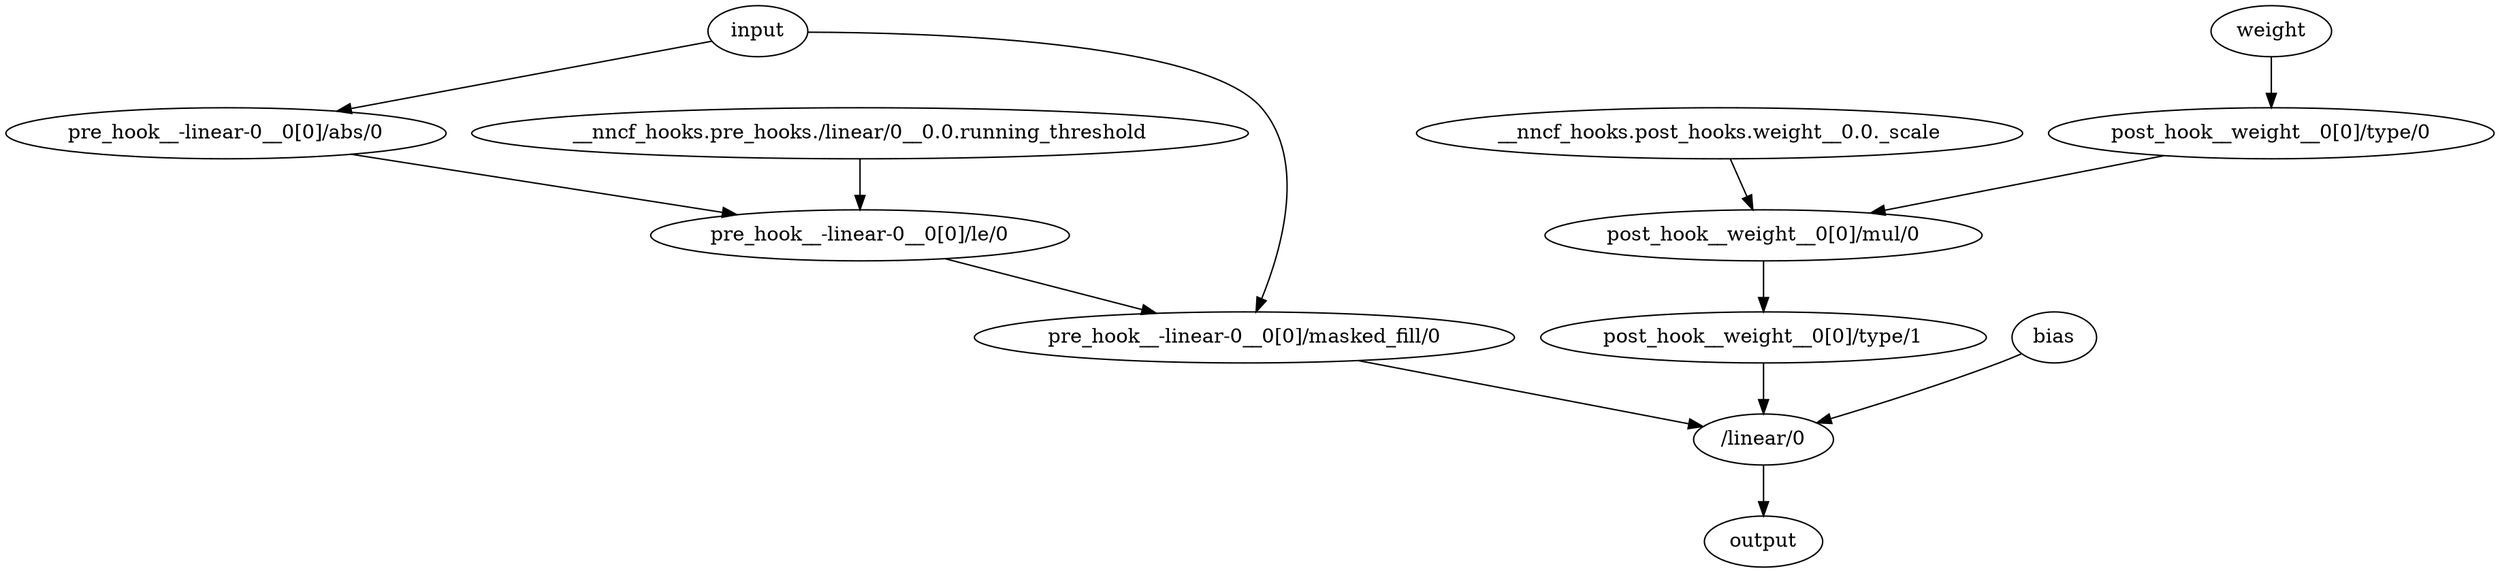 strict digraph {
input [id=0, type="nncf_model_input", metatype=PTInputNoopMetatype];
weight [id=1, type="nncf_model_const", metatype=PTConstNoopMetatype];
"__nncf_hooks.post_hooks.weight__0.0._scale" [id=2, type="nncf_model_const", metatype=PTConstNoopMetatype];
"post_hook__weight__0[0]/type/0" [id=3, type=type, metatype=UnknownMetatype];
"post_hook__weight__0[0]/mul/0" [id=4, type=mul, metatype=PTMulMetatype];
"post_hook__weight__0[0]/type/1" [id=5, type=type, metatype=UnknownMetatype];
bias [id=6, type="nncf_model_const", metatype=PTConstNoopMetatype];
"pre_hook__-linear-0__0[0]/abs/0" [id=7, type=abs, metatype=PTAbsMetatype];
"__nncf_hooks.pre_hooks./linear/0__0.0.running_threshold" [id=8, type="nncf_model_const", metatype=PTConstNoopMetatype];
"pre_hook__-linear-0__0[0]/le/0" [id=9, type=le, metatype=UnknownMetatype];
"pre_hook__-linear-0__0[0]/masked_fill/0" [id=10, type="masked_fill", metatype=PTScatterMetatype];
"/linear/0" [id=11, type=linear, metatype=PTLinearMetatype];
output [id=12, type="nncf_model_output", metatype=PTOutputNoopMetatype];
input -> "pre_hook__-linear-0__0[0]/abs/0" [dtype=float, shape="(2, 4)", out_port_id=0, in_port_id=0];
input -> "pre_hook__-linear-0__0[0]/masked_fill/0" [dtype=float, shape="(2, 4)", out_port_id=0, in_port_id=0];
weight -> "post_hook__weight__0[0]/type/0" [dtype=int, shape="(2, 4)", out_port_id=0, in_port_id=0];
"__nncf_hooks.post_hooks.weight__0.0._scale" -> "post_hook__weight__0[0]/mul/0" [dtype=float, shape="(2, 1)", out_port_id=0, in_port_id=1];
"post_hook__weight__0[0]/type/0" -> "post_hook__weight__0[0]/mul/0" [dtype=float, shape="(2, 4)", out_port_id=0, in_port_id=0];
"post_hook__weight__0[0]/mul/0" -> "post_hook__weight__0[0]/type/1" [dtype=float, shape="(2, 4)", out_port_id=0, in_port_id=0];
"post_hook__weight__0[0]/type/1" -> "/linear/0" [dtype=float, shape="(2, 4)", out_port_id=0, in_port_id=1];
bias -> "/linear/0" [dtype=float, shape="(2,)", out_port_id=0, in_port_id=2];
"pre_hook__-linear-0__0[0]/abs/0" -> "pre_hook__-linear-0__0[0]/le/0" [dtype=float, shape="(2, 4)", out_port_id=0, in_port_id=0];
"__nncf_hooks.pre_hooks./linear/0__0.0.running_threshold" -> "pre_hook__-linear-0__0[0]/le/0" [dtype=float, shape="()", out_port_id=0, in_port_id=1];
"pre_hook__-linear-0__0[0]/le/0" -> "pre_hook__-linear-0__0[0]/masked_fill/0" [dtype=int, shape="(2, 4)", out_port_id=0, in_port_id=1];
"pre_hook__-linear-0__0[0]/masked_fill/0" -> "/linear/0" [dtype=float, shape="(2, 4)", out_port_id=0, in_port_id=0];
"/linear/0" -> output [dtype=float, shape="(2, 2)", out_port_id=0, in_port_id=0];
}

